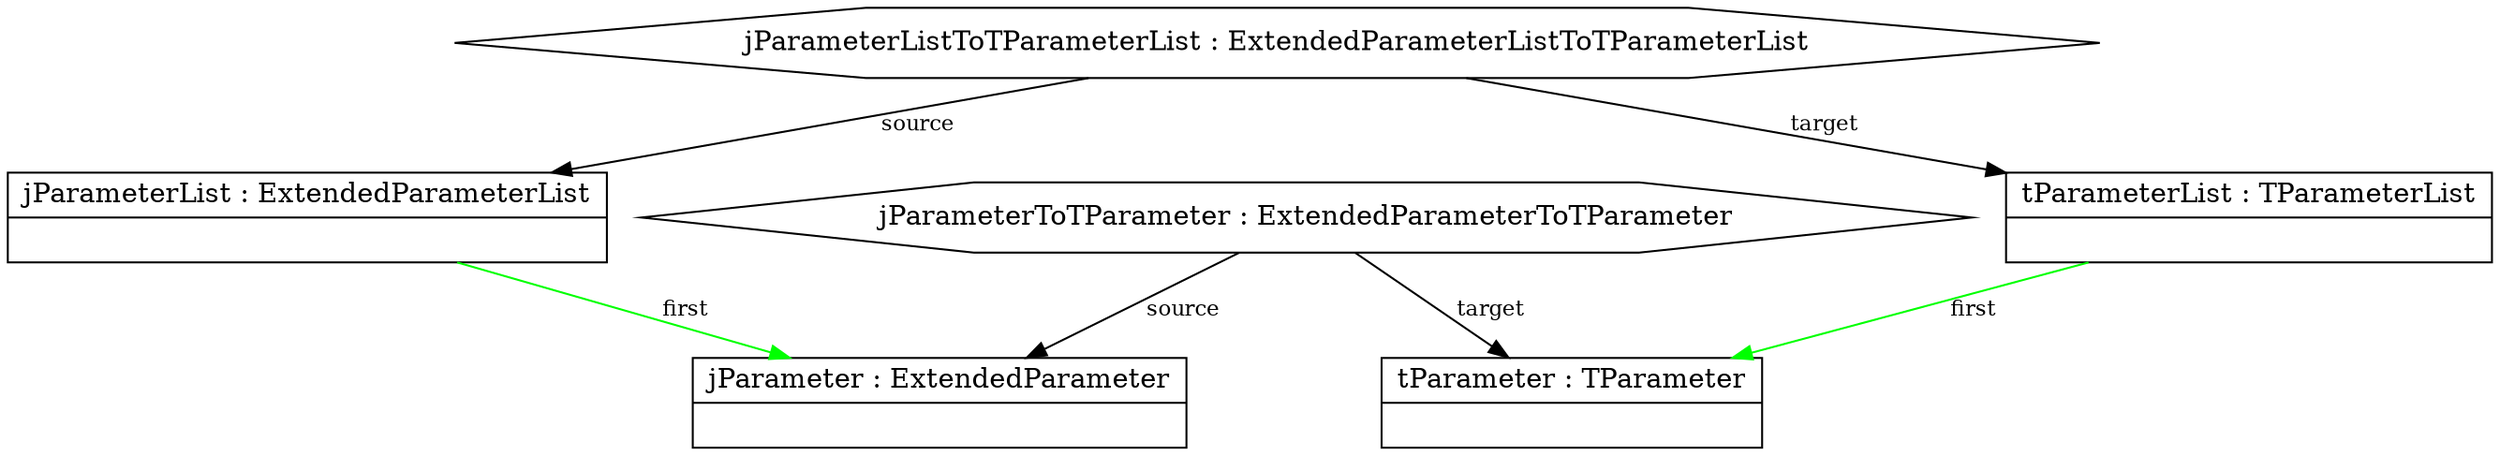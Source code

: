 digraph "ParameterListLinkFirst" {
	label="";

	subgraph "Correspondence Domain" {
	          "jParameterListToTParameterList : ExtendedParameterListToTParameterList" [shape=hexagon, color=black];
	          "jParameterToTParameter : ExtendedParameterToTParameter" [shape=hexagon, color=black];

	          "jParameterListToTParameterList : ExtendedParameterListToTParameterList" -> "jParameterList : ExtendedParameterList" [color=black, label="source", fontsize=11];
	          "jParameterToTParameter : ExtendedParameterToTParameter" -> "jParameter : ExtendedParameter" [color=black, label="source", fontsize=11];
	          "jParameterToTParameter : ExtendedParameterToTParameter" -> "tParameter : TParameter" [color=black, label="target", fontsize=11];
	          "jParameterListToTParameterList : ExtendedParameterListToTParameterList" -> "tParameterList : TParameterList" [color=black, label="target", fontsize=11];
	}
	subgraph "Source Domain" {
	          "jParameterList : ExtendedParameterList" [shape=record, color=black, label="{jParameterList : ExtendedParameterList | }"];
	          "jParameter : ExtendedParameter" [shape=record, color=black, label="{jParameter : ExtendedParameter | }"];

	          "jParameterList : ExtendedParameterList" -> "jParameter : ExtendedParameter" [color=green, label="first", fontsize=11];
	}
	subgraph "Target Domain" {
	          "tParameterList : TParameterList" [shape=record, color=black, label="{tParameterList : TParameterList | }"];
	          "tParameter : TParameter" [shape=record, color=black, label="{tParameter : TParameter | }"];

	          "tParameterList : TParameterList" -> "tParameter : TParameter" [color=green, label="first", fontsize=11];
	}
}